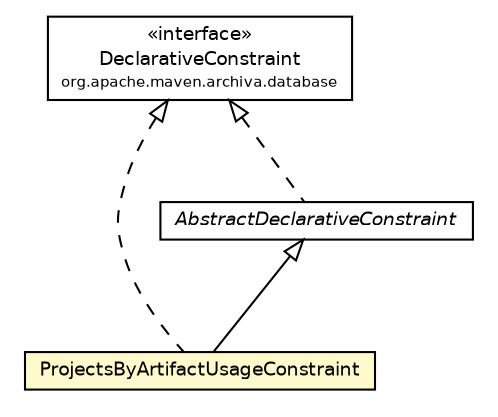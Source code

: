 #!/usr/local/bin/dot
#
# Class diagram 
# Generated by UmlGraph version 4.6 (http://www.spinellis.gr/sw/umlgraph)
#

digraph G {
	edge [fontname="Helvetica",fontsize=10,labelfontname="Helvetica",labelfontsize=10];
	node [fontname="Helvetica",fontsize=10,shape=plaintext];
	// org.apache.maven.archiva.database.DeclarativeConstraint
	c93488 [label=<<table border="0" cellborder="1" cellspacing="0" cellpadding="2" port="p" href="../DeclarativeConstraint.html">
		<tr><td><table border="0" cellspacing="0" cellpadding="1">
			<tr><td> &laquo;interface&raquo; </td></tr>
			<tr><td> DeclarativeConstraint </td></tr>
			<tr><td><font point-size="7.0"> org.apache.maven.archiva.database </font></td></tr>
		</table></td></tr>
		</table>>, fontname="Helvetica", fontcolor="black", fontsize=9.0];
	// org.apache.maven.archiva.database.constraints.ProjectsByArtifactUsageConstraint
	c93511 [label=<<table border="0" cellborder="1" cellspacing="0" cellpadding="2" port="p" bgcolor="lemonChiffon" href="./ProjectsByArtifactUsageConstraint.html">
		<tr><td><table border="0" cellspacing="0" cellpadding="1">
			<tr><td> ProjectsByArtifactUsageConstraint </td></tr>
		</table></td></tr>
		</table>>, fontname="Helvetica", fontcolor="black", fontsize=9.0];
	// org.apache.maven.archiva.database.constraints.AbstractDeclarativeConstraint
	c93524 [label=<<table border="0" cellborder="1" cellspacing="0" cellpadding="2" port="p" href="./AbstractDeclarativeConstraint.html">
		<tr><td><table border="0" cellspacing="0" cellpadding="1">
			<tr><td><font face="Helvetica-Oblique"> AbstractDeclarativeConstraint </font></td></tr>
		</table></td></tr>
		</table>>, fontname="Helvetica", fontcolor="black", fontsize=9.0];
	//org.apache.maven.archiva.database.constraints.ProjectsByArtifactUsageConstraint extends org.apache.maven.archiva.database.constraints.AbstractDeclarativeConstraint
	c93524:p -> c93511:p [dir=back,arrowtail=empty];
	//org.apache.maven.archiva.database.constraints.ProjectsByArtifactUsageConstraint implements org.apache.maven.archiva.database.DeclarativeConstraint
	c93488:p -> c93511:p [dir=back,arrowtail=empty,style=dashed];
	//org.apache.maven.archiva.database.constraints.AbstractDeclarativeConstraint implements org.apache.maven.archiva.database.DeclarativeConstraint
	c93488:p -> c93524:p [dir=back,arrowtail=empty,style=dashed];
}

